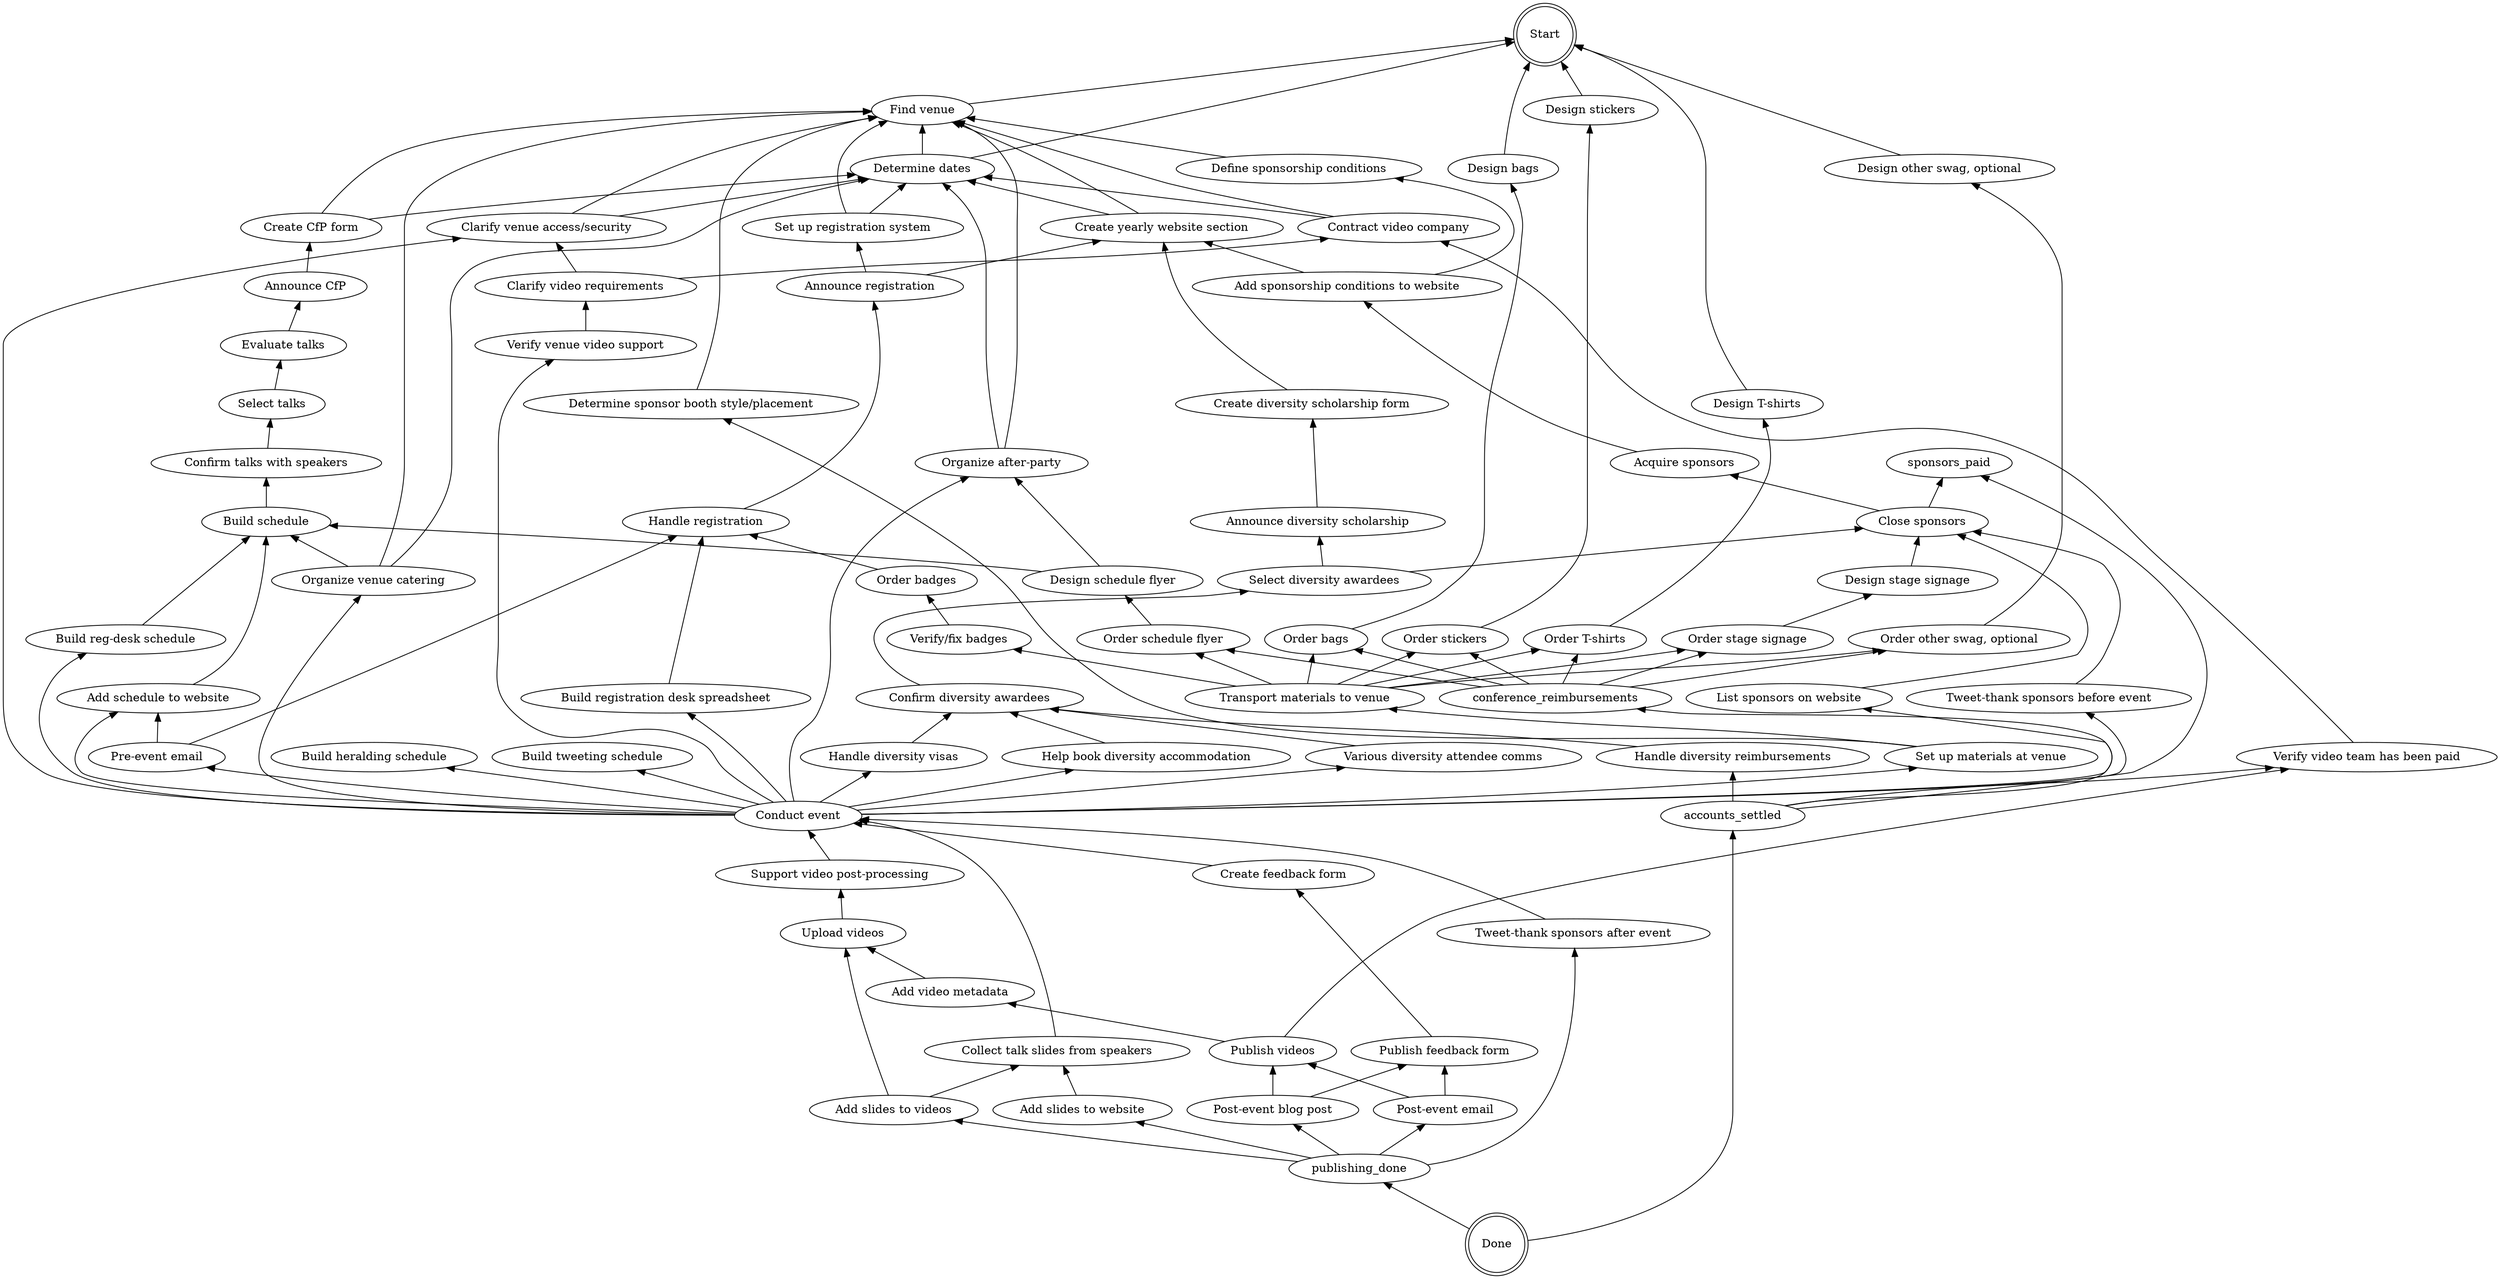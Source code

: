 digraph PromCon {
  //splines="FALSE";
  rankdir=BT;

  /* Entities */
  start [label="Start", shape=doublecircle]
  done [label="Done", shape=doublecircle]

  determine_dates [label="Determine dates"]
  determine_venue [label="Find venue"]

  create_event_website [label="Create yearly website section"]

  define_sponsorship_conditions [label="Define sponsorship conditions"]
  add_sponsorship_website [label="Add sponsorship conditions to website"]
  acquire_sponsors [label="Acquire sponsors"]
  close_sponsors [label="Close sponsors"]
  list_sponsors [label="List sponsors on website"]
  tweet_sponsors_before [label="Tweet-thank sponsors before event"]
  tweet_sponsors_after [label="Tweet-thank sponsors after event"]
  sponsors_paid [labe="Verify sponsors have paid"]

  create_cfp_form [label="Create CfP form"]
  announce_cfp [label="Announce CfP"]
  evaluate_talks [label="Evaluate talks"]
  select_talks [label="Select talks"]
  confirm_talks [label="Confirm talks with speakers"]
  build_schedule [label="Build schedule"]
  website_schedule [label="Add schedule to website"]

  design_schedule_flyer [label="Design schedule flyer"]
  order_schedule_flyer [label="Order schedule flyer"]

  set_up_registration [label="Set up registration system"]
  announce_registration [label="Announce registration"]
  handle_registration [label="Handle registration"]

  organize_venue_food [label="Organize venue catering"]
  organize_after_party [label="Organize after-party"]
  clarify_venue_access [label="Clarify venue access/security"]
  booth_decisions [label="Determine sponsor booth style/placement"]
  transport_materials [label="Transport materials to venue"]
  set_up_materials [label="Set up materials at venue"]

  conduct_event [label="Conduct event"]

  post_event_blog_post [label="Post-event blog post"]
  pre_event_email [label="Pre-event email"]
  post_event_email [label="Post-event email"]
  heralding_schedule [label="Build heralding schedule"]
  tweeting_schedule [label="Build tweeting schedule"]
  registration_desk_schedule [label="Build reg-desk schedule"]

  create_diversity_form [label="Create diversity scholarship form"]
  announce_diversity [label="Announce diversity scholarship"]
  select_diversity [label="Select diversity awardees"]
  confirm_diversity [label="Confirm diversity awardees"]
  diversity_comms [label="Various diversity attendee comms"]
  diversity_visas [label="Handle diversity visas"]
  diversity_accommodation [label="Help book diversity accommodation"]
  diversity_reimbursements [label="Handle diversity reimbursements"]

  design_stage_signage [label="Design stage signage"]
  order_stage_signage [label="Order stage signage"]
  design_bags [label="Design bags"]
  order_bags [label="Order bags"]
  design_stickers [label="Design stickers"]
  order_stickers [label="Order stickers"]
  design_tshirts [label="Design T-shirts"]
  order_tshirts [label="Order T-shirts"]
  design_other_swag [label="Design other swag, optional"]
  order_other_swag [label="Order other swag, optional"]
  order_badges [label="Order badges"]
  verify_badges [label="Verify/fix badges"]
  build_registration_desk_sheet [label="Build registration desk spreadsheet"]

  contract_video_company [label="Contract video company"]
  clarify_video_reqs [label="Clarify video requirements"]
  verify_venue_video [label="Verify venue video support"]
  support_video_postprocessing [label="Support video post-processing"]
  upload_videos [label="Upload videos"]
  add_video_metadata [label="Add video metadata"]
  publish_videos [label="Publish videos"]
  video_paid [label="Verify video team has been paid"]

  collect_slides [label="Collect talk slides from speakers"]
  add_slides_to_website [label="Add slides to website"]
  add_slides_to_videos [label="Add slides to videos"]

  create_feedback_form [label="Create feedback form"]
  publish_feedback_form [label="Publish feedback form"]

  publishing_done [labe="Done with public work"]
  accounts_settled [labe="Settled all accounts"]



  /* Relationships */
  determine_venue -> start
  determine_dates -> start
  determine_dates -> determine_venue

  design_bags -> start
  design_stickers -> start
  design_tshirts -> start
  design_other_swag -> start

  create_event_website -> determine_dates
  create_event_website -> determine_venue

  define_sponsorship_conditions -> determine_venue
  add_sponsorship_website -> define_sponsorship_conditions
  add_sponsorship_website -> create_event_website
  acquire_sponsors -> add_sponsorship_website
  close_sponsors -> acquire_sponsors
  list_sponsors -> close_sponsors
  tweet_sponsors_before -> close_sponsors
  tweet_sponsors_after -> conduct_event
  close_sponsors -> sponsors_paid

  create_cfp_form -> determine_dates
  create_cfp_form -> determine_venue
  announce_cfp -> create_cfp_form
  evaluate_talks -> announce_cfp
  select_talks -> evaluate_talks
  confirm_talks -> select_talks
  build_schedule -> confirm_talks
  website_schedule -> build_schedule

  registration_desk_schedule -> build_schedule
  design_schedule_flyer -> build_schedule
  design_schedule_flyer -> organize_after_party // Because map goes in there.
  order_schedule_flyer -> design_schedule_flyer

  set_up_registration -> determine_dates
  set_up_registration -> determine_venue
  announce_registration -> set_up_registration
  announce_registration -> create_event_website
  handle_registration -> announce_registration

  organize_venue_food -> determine_venue
  organize_venue_food -> determine_dates
  organize_venue_food -> build_schedule
  organize_after_party -> determine_venue
  organize_after_party -> determine_dates
  clarify_venue_access -> determine_venue
  clarify_venue_access -> determine_dates
  booth_decisions -> determine_venue

  pre_event_email -> handle_registration
  pre_event_email -> website_schedule

  design_stage_signage -> close_sponsors
  order_stage_signage -> design_stage_signage
  order_bags -> design_bags
  order_stickers -> design_stickers
  order_tshirts -> design_tshirts
  order_other_swag -> design_other_swag
  order_badges -> handle_registration
  verify_badges -> order_badges
  build_registration_desk_sheet -> handle_registration

  contract_video_company -> determine_venue
  contract_video_company -> determine_dates
  clarify_video_reqs -> contract_video_company
  clarify_video_reqs -> clarify_venue_access
  verify_venue_video -> clarify_video_reqs
  video_paid -> contract_video_company

  transport_materials -> verify_badges
  transport_materials -> order_bags
  transport_materials -> order_schedule_flyer
  transport_materials -> order_stage_signage
  transport_materials -> order_stickers
  transport_materials -> order_tshirts
  transport_materials -> order_other_swag
  set_up_materials -> transport_materials
  set_up_materials -> booth_decisions

  create_diversity_form -> create_event_website
  announce_diversity -> create_diversity_form
  select_diversity -> close_sponsors
  select_diversity -> announce_diversity
  confirm_diversity -> select_diversity
  diversity_comms -> confirm_diversity
  diversity_visas -> confirm_diversity
  diversity_accommodation -> confirm_diversity
  diversity_reimbursements -> confirm_diversity

  conduct_event -> set_up_materials
  conduct_event -> organize_venue_food
  conduct_event -> organize_after_party
  conduct_event -> clarify_venue_access
  conduct_event -> list_sponsors
  conduct_event -> tweet_sponsors_before
  conduct_event -> website_schedule
  conduct_event -> pre_event_email
  conduct_event -> heralding_schedule
  conduct_event -> tweeting_schedule
  conduct_event -> registration_desk_schedule
  conduct_event -> verify_venue_video
  conduct_event -> build_registration_desk_sheet
  conduct_event -> diversity_accommodation
  conduct_event -> diversity_visas
  conduct_event -> diversity_comms

  create_feedback_form -> conduct_event
  publish_feedback_form -> create_feedback_form

  support_video_postprocessing -> conduct_event
  upload_videos -> support_video_postprocessing
  add_video_metadata -> upload_videos
  publish_videos -> add_video_metadata
  publish_videos -> video_paid

  collect_slides -> conduct_event
  add_slides_to_videos -> collect_slides
  add_slides_to_videos -> upload_videos
  add_slides_to_website -> collect_slides

  post_event_blog_post -> publish_videos
  post_event_blog_post -> publish_feedback_form
  post_event_email -> publish_videos
  post_event_email -> publish_feedback_form


  publishing_done -> post_event_blog_post
  publishing_done -> post_event_email
  publishing_done -> tweet_sponsors_after
  publishing_done -> add_slides_to_videos
  publishing_done -> add_slides_to_website

  conference_reimbursements -> order_bags
  conference_reimbursements -> order_schedule_flyer
  conference_reimbursements -> order_stage_signage
  conference_reimbursements -> order_stickers
  conference_reimbursements -> order_tshirts
  conference_reimbursements -> order_other_swag

  accounts_settled -> diversity_reimbursements
  accounts_settled -> video_paid
  accounts_settled -> sponsors_paid
  accounts_settled -> conference_reimbursements

  done -> publishing_done
  done -> accounts_settled
}

